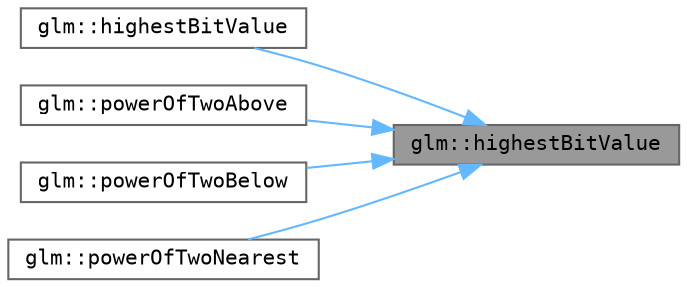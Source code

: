 digraph "glm::highestBitValue"
{
 // LATEX_PDF_SIZE
  bgcolor="transparent";
  edge [fontname=Terminal,fontsize=10,labelfontname=Helvetica,labelfontsize=10];
  node [fontname=Terminal,fontsize=10,shape=box,height=0.2,width=0.4];
  rankdir="RL";
  Node1 [label="glm::highestBitValue",height=0.2,width=0.4,color="gray40", fillcolor="grey60", style="filled", fontcolor="black",tooltip=" "];
  Node1 -> Node2 [dir="back",color="steelblue1",style="solid"];
  Node2 [label="glm::highestBitValue",height=0.2,width=0.4,color="grey40", fillcolor="white", style="filled",URL="$group__gtx__bit.html#gad9bf719d4374c5264e051f18dca0d660",tooltip=" "];
  Node1 -> Node3 [dir="back",color="steelblue1",style="solid"];
  Node3 [label="glm::powerOfTwoAbove",height=0.2,width=0.4,color="grey40", fillcolor="white", style="filled",URL="$namespaceglm.html#a4f29a0e902ea0e3a76fc10c5b0ef31b6",tooltip=" "];
  Node1 -> Node4 [dir="back",color="steelblue1",style="solid"];
  Node4 [label="glm::powerOfTwoBelow",height=0.2,width=0.4,color="grey40", fillcolor="white", style="filled",URL="$namespaceglm.html#a895c5bb540f5f52ef2b7a81321a98627",tooltip=" "];
  Node1 -> Node5 [dir="back",color="steelblue1",style="solid"];
  Node5 [label="glm::powerOfTwoNearest",height=0.2,width=0.4,color="grey40", fillcolor="white", style="filled",URL="$namespaceglm.html#a90d716367872062cffce4a8cd51acd0c",tooltip=" "];
}
